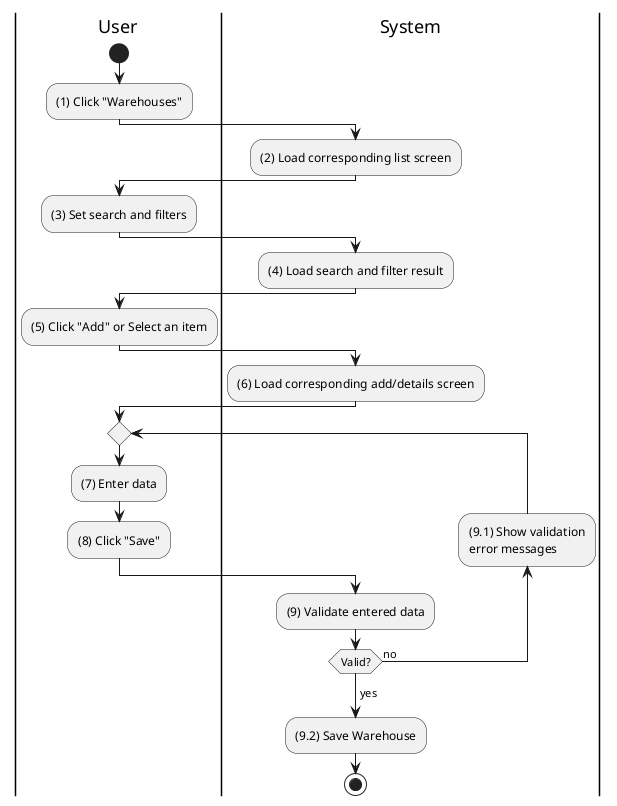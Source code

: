 @startuml inventory-warehouse-manage
|u|User
|s|System

|u|
start
:(1) Click "Warehouses";

|s|
:(2) Load corresponding list screen;

|u|
:(3) Set search and filters;

|s|
:(4) Load search and filter result;

|u|
:(5) Click "Add" or Select an item;

|s|
:(6) Load corresponding add/details screen;

|u|
repeat
    :(7) Enter data;
    :(8) Click "Save";

    |s|
    :(9) Validate entered data;
    backward:(9.1) Show validation
    error messages;
repeat while (Valid?) is (no)
->yes;
:(9.2) Save Warehouse;
stop
@enduml